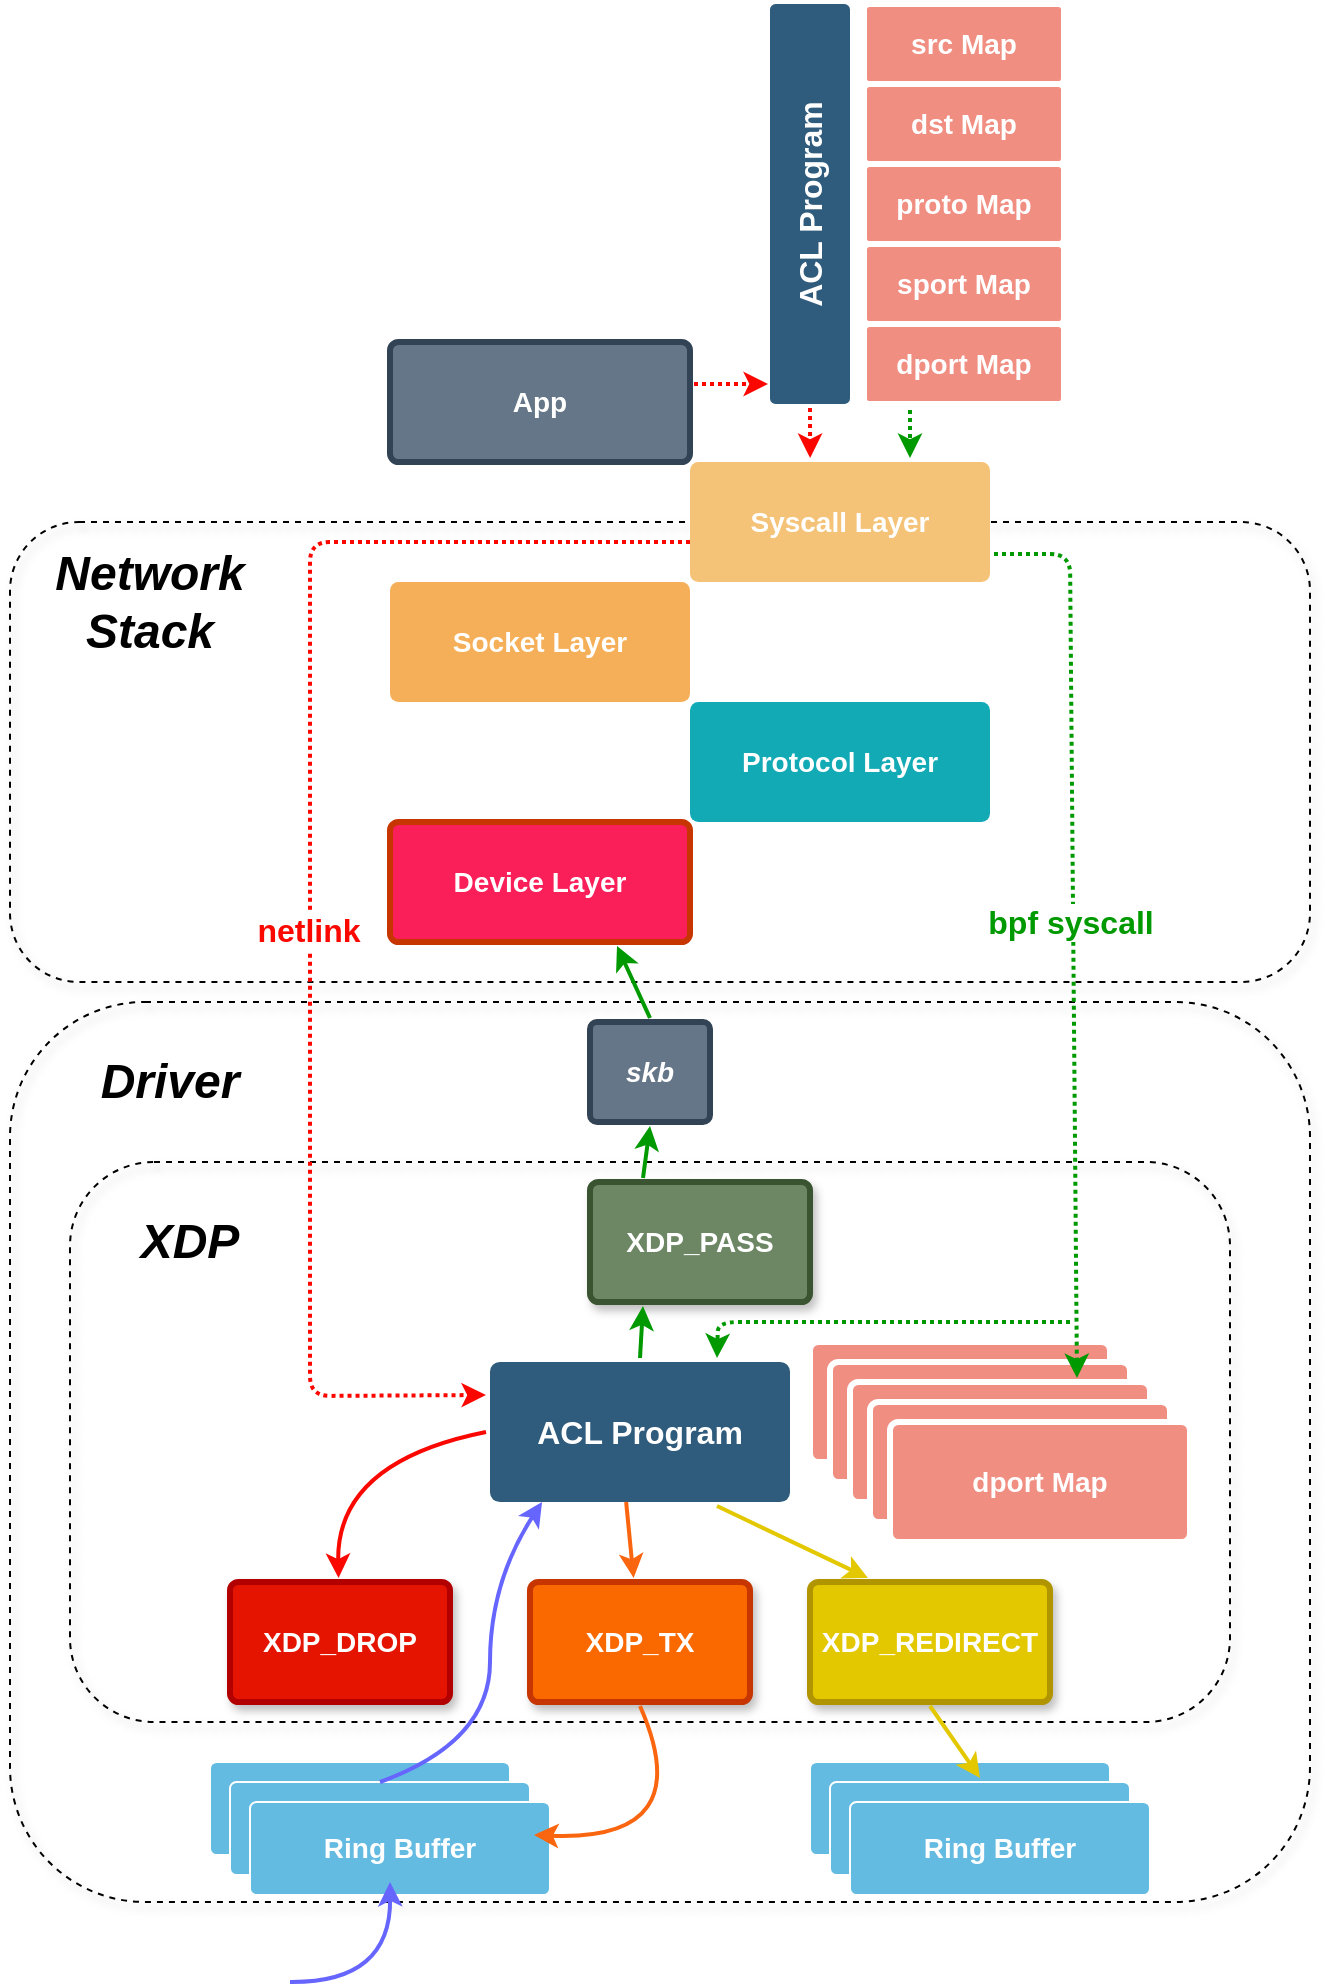 <mxfile version="13.1.2" type="github">
  <diagram id="6a731a19-8d31-9384-78a2-239565b7b9f0" name="Page-1">
    <mxGraphModel dx="946" dy="1418" grid="1" gridSize="10" guides="1" tooltips="1" connect="1" arrows="1" fold="1" page="1" pageScale="1" pageWidth="1169" pageHeight="827" background="#ffffff" math="0" shadow="0">
      <root>
        <mxCell id="0" />
        <mxCell id="1" parent="0" />
        <mxCell id="tBkIKE94KdiAy-Hy8w5i-1808" value="" style="rounded=1;whiteSpace=wrap;html=1;shadow=1;glass=0;comic=0;strokeColor=#000000;strokeWidth=1;fillColor=none;dashed=1;" parent="1" vertex="1">
          <mxGeometry x="340" y="570" width="580" height="280" as="geometry" />
        </mxCell>
        <mxCell id="tBkIKE94KdiAy-Hy8w5i-1810" value="" style="rounded=1;whiteSpace=wrap;html=1;shadow=1;glass=0;comic=0;strokeColor=#000000;strokeWidth=1;fillColor=none;dashed=1;" parent="1" vertex="1">
          <mxGeometry x="310" y="250" width="650" height="230" as="geometry" />
        </mxCell>
        <mxCell id="tBkIKE94KdiAy-Hy8w5i-1809" value="" style="rounded=1;whiteSpace=wrap;html=1;shadow=1;glass=0;comic=0;strokeColor=#000000;strokeWidth=1;fillColor=none;dashed=1;" parent="1" vertex="1">
          <mxGeometry x="310" y="490" width="650" height="450" as="geometry" />
        </mxCell>
        <mxCell id="1769" value="Socket Layer" style="rounded=1;whiteSpace=wrap;html=1;shadow=0;labelBackgroundColor=none;strokeColor=none;strokeWidth=3;fillColor=#f5af58;fontFamily=Helvetica;fontSize=14;fontColor=#FFFFFF;align=center;spacing=5;arcSize=7;perimeterSpacing=2;fontStyle=1" parent="1" vertex="1">
          <mxGeometry x="500" y="280" width="150" height="60" as="geometry" />
        </mxCell>
        <mxCell id="1771" value="Protocol Layer" style="rounded=1;whiteSpace=wrap;html=1;shadow=0;labelBackgroundColor=none;strokeColor=none;strokeWidth=3;fillColor=#12aab5;fontFamily=Helvetica;fontSize=14;fontColor=#FFFFFF;align=center;spacing=5;fontStyle=1;arcSize=7;perimeterSpacing=2;" parent="1" vertex="1">
          <mxGeometry x="650" y="340.0" width="150" height="60" as="geometry" />
        </mxCell>
        <mxCell id="tBkIKE94KdiAy-Hy8w5i-1783" value="&lt;i&gt;skb&lt;/i&gt;" style="rounded=1;whiteSpace=wrap;html=1;shadow=0;labelBackgroundColor=none;strokeColor=#314354;strokeWidth=3;fillColor=#647687;fontFamily=Helvetica;fontSize=14;fontColor=#ffffff;align=center;spacing=5;fontStyle=1;arcSize=7;perimeterSpacing=2;" parent="1" vertex="1">
          <mxGeometry x="600" y="500" width="60" height="50" as="geometry" />
        </mxCell>
        <mxCell id="1764" value="XDP_DROP" style="rounded=1;whiteSpace=wrap;html=1;shadow=1;labelBackgroundColor=none;strokeColor=#B20000;strokeWidth=3;fillColor=#e51400;fontFamily=Helvetica;fontSize=14;fontColor=#ffffff;align=center;spacing=5;fontStyle=1;arcSize=7;perimeterSpacing=2;comic=0;glass=0;" parent="1" vertex="1">
          <mxGeometry x="420" y="780" width="110" height="60" as="geometry" />
        </mxCell>
        <mxCell id="tBkIKE94KdiAy-Hy8w5i-1796" value="XDP_PASS" style="rounded=1;whiteSpace=wrap;html=1;shadow=1;labelBackgroundColor=none;strokeColor=#3A5431;strokeWidth=3;fillColor=#6d8764;fontFamily=Helvetica;fontSize=14;fontColor=#ffffff;align=center;spacing=5;fontStyle=1;arcSize=7;perimeterSpacing=2;comic=0;glass=0;" parent="1" vertex="1">
          <mxGeometry x="600" y="580" width="110" height="60" as="geometry" />
        </mxCell>
        <mxCell id="tBkIKE94KdiAy-Hy8w5i-1797" value="" style="group" parent="1" vertex="1" connectable="0">
          <mxGeometry x="550" y="670" width="150" height="70" as="geometry" />
        </mxCell>
        <mxCell id="1749" value="ACL Program" style="rounded=1;whiteSpace=wrap;html=1;shadow=0;labelBackgroundColor=none;strokeColor=none;strokeWidth=3;fillColor=#2F5B7C;fontFamily=Helvetica;fontSize=16;fontColor=#FFFFFF;align=center;fontStyle=1;spacing=5;arcSize=7;perimeterSpacing=2;" parent="tBkIKE94KdiAy-Hy8w5i-1797" vertex="1">
          <mxGeometry width="150" height="70" as="geometry" />
        </mxCell>
        <mxCell id="tBkIKE94KdiAy-Hy8w5i-1798" value="XDP_REDIRECT" style="rounded=1;whiteSpace=wrap;html=1;shadow=1;labelBackgroundColor=none;strokeColor=#B09500;strokeWidth=3;fillColor=#E3C800;fontFamily=Helvetica;fontSize=14;fontColor=#ffffff;align=center;spacing=5;fontStyle=1;arcSize=7;perimeterSpacing=2;comic=0;glass=0;" parent="1" vertex="1">
          <mxGeometry x="710" y="780" width="120" height="60" as="geometry" />
        </mxCell>
        <mxCell id="tBkIKE94KdiAy-Hy8w5i-1800" value="XDP_TX" style="rounded=1;whiteSpace=wrap;html=1;shadow=1;labelBackgroundColor=none;strokeColor=#C73500;strokeWidth=3;fillColor=#fa6800;fontFamily=Helvetica;fontSize=14;fontColor=#ffffff;align=center;spacing=5;fontStyle=1;arcSize=7;perimeterSpacing=2;comic=0;glass=0;" parent="1" vertex="1">
          <mxGeometry x="570" y="780" width="110" height="60" as="geometry" />
        </mxCell>
        <mxCell id="tBkIKE94KdiAy-Hy8w5i-1788" value="" style="group" parent="1" vertex="1" connectable="0">
          <mxGeometry x="710" y="870" width="170" height="66.5" as="geometry" />
        </mxCell>
        <mxCell id="tBkIKE94KdiAy-Hy8w5i-1789" value="Ring Buffer" style="rounded=1;whiteSpace=wrap;html=1;shadow=0;labelBackgroundColor=none;strokeColor=#FFFFFF;strokeWidth=1;fillColor=#64bbe2;fontFamily=Helvetica;fontSize=14;fontColor=#FFFFFF;align=center;spacing=5;arcSize=7;perimeterSpacing=2;" parent="tBkIKE94KdiAy-Hy8w5i-1788" vertex="1">
          <mxGeometry width="150" height="46.5" as="geometry" />
        </mxCell>
        <mxCell id="tBkIKE94KdiAy-Hy8w5i-1790" value="Ring Buffer" style="rounded=1;whiteSpace=wrap;html=1;shadow=0;labelBackgroundColor=none;strokeColor=#FFFFFF;strokeWidth=1;fillColor=#64bbe2;fontFamily=Helvetica;fontSize=14;fontColor=#FFFFFF;align=center;spacing=5;arcSize=7;perimeterSpacing=2;" parent="tBkIKE94KdiAy-Hy8w5i-1788" vertex="1">
          <mxGeometry x="10" y="10" width="150" height="46.5" as="geometry" />
        </mxCell>
        <mxCell id="tBkIKE94KdiAy-Hy8w5i-1791" value="&lt;b&gt;Ring Buffer&lt;/b&gt;" style="rounded=1;whiteSpace=wrap;html=1;shadow=0;labelBackgroundColor=none;strokeColor=#FFFFFF;strokeWidth=1;fillColor=#64bbe2;fontFamily=Helvetica;fontSize=14;fontColor=#FFFFFF;align=center;spacing=5;arcSize=7;perimeterSpacing=2;" parent="tBkIKE94KdiAy-Hy8w5i-1788" vertex="1">
          <mxGeometry x="20" y="20" width="150" height="46.5" as="geometry" />
        </mxCell>
        <mxCell id="tBkIKE94KdiAy-Hy8w5i-1801" value="" style="group" parent="1" vertex="1" connectable="0">
          <mxGeometry x="410" y="870" width="170" height="66.5" as="geometry" />
        </mxCell>
        <mxCell id="tBkIKE94KdiAy-Hy8w5i-1802" value="Ring Buffer" style="rounded=1;whiteSpace=wrap;html=1;shadow=0;labelBackgroundColor=none;strokeColor=#FFFFFF;strokeWidth=1;fillColor=#64bbe2;fontFamily=Helvetica;fontSize=14;fontColor=#FFFFFF;align=center;spacing=5;arcSize=7;perimeterSpacing=2;" parent="tBkIKE94KdiAy-Hy8w5i-1801" vertex="1">
          <mxGeometry width="150" height="46.5" as="geometry" />
        </mxCell>
        <mxCell id="tBkIKE94KdiAy-Hy8w5i-1803" value="Ring Buffer" style="rounded=1;whiteSpace=wrap;html=1;shadow=0;labelBackgroundColor=none;strokeColor=#FFFFFF;strokeWidth=1;fillColor=#64bbe2;fontFamily=Helvetica;fontSize=14;fontColor=#FFFFFF;align=center;spacing=5;arcSize=7;perimeterSpacing=2;" parent="tBkIKE94KdiAy-Hy8w5i-1801" vertex="1">
          <mxGeometry x="10" y="10" width="150" height="46.5" as="geometry" />
        </mxCell>
        <mxCell id="tBkIKE94KdiAy-Hy8w5i-1804" value="&lt;b&gt;Ring Buffer&lt;/b&gt;" style="rounded=1;whiteSpace=wrap;html=1;shadow=0;labelBackgroundColor=none;strokeColor=#FFFFFF;strokeWidth=1;fillColor=#64bbe2;fontFamily=Helvetica;fontSize=14;fontColor=#FFFFFF;align=center;spacing=5;arcSize=7;perimeterSpacing=2;" parent="tBkIKE94KdiAy-Hy8w5i-1801" vertex="1">
          <mxGeometry x="20" y="20" width="150" height="46.5" as="geometry" />
        </mxCell>
        <mxCell id="tBkIKE94KdiAy-Hy8w5i-1805" value="Device Layer" style="rounded=1;whiteSpace=wrap;html=1;shadow=0;labelBackgroundColor=none;strokeColor=#C73500;strokeWidth=3;fillColor=#FA1E59;fontFamily=Helvetica;fontSize=14;fontColor=#ffffff;align=center;spacing=5;fontStyle=1;arcSize=7;perimeterSpacing=2;" parent="1" vertex="1">
          <mxGeometry x="500" y="400.0" width="150" height="60" as="geometry" />
        </mxCell>
        <mxCell id="tBkIKE94KdiAy-Hy8w5i-1806" value="Syscall Layer" style="rounded=1;whiteSpace=wrap;html=1;shadow=0;labelBackgroundColor=none;strokeColor=none;strokeWidth=3;fillColor=#F5C378;fontFamily=Helvetica;fontSize=14;fontColor=#FFFFFF;align=center;spacing=5;arcSize=7;perimeterSpacing=2;fontStyle=1" parent="1" vertex="1">
          <mxGeometry x="650" y="220" width="150" height="60" as="geometry" />
        </mxCell>
        <mxCell id="tBkIKE94KdiAy-Hy8w5i-1811" value="App" style="rounded=1;whiteSpace=wrap;html=1;shadow=0;labelBackgroundColor=none;strokeColor=#314354;strokeWidth=3;fillColor=#647687;fontFamily=Helvetica;fontSize=14;fontColor=#ffffff;align=center;spacing=5;arcSize=7;perimeterSpacing=2;fontStyle=1" parent="1" vertex="1">
          <mxGeometry x="500" y="160" width="150" height="60" as="geometry" />
        </mxCell>
        <mxCell id="tBkIKE94KdiAy-Hy8w5i-1812" value="Driver" style="text;html=1;strokeColor=none;fillColor=none;align=center;verticalAlign=middle;whiteSpace=wrap;rounded=0;shadow=1;glass=0;dashed=1;comic=0;fontStyle=3;fontSize=24;" parent="1" vertex="1">
          <mxGeometry x="370" y="520" width="40" height="20" as="geometry" />
        </mxCell>
        <mxCell id="tBkIKE94KdiAy-Hy8w5i-1814" value="XDP" style="text;html=1;strokeColor=none;fillColor=none;align=center;verticalAlign=middle;whiteSpace=wrap;rounded=0;shadow=1;glass=0;dashed=1;comic=0;fontStyle=3;fontSize=24;" parent="1" vertex="1">
          <mxGeometry x="380" y="600" width="40" height="20" as="geometry" />
        </mxCell>
        <mxCell id="tBkIKE94KdiAy-Hy8w5i-1815" value="Network Stack" style="text;html=1;strokeColor=none;fillColor=none;align=center;verticalAlign=middle;whiteSpace=wrap;rounded=0;shadow=1;glass=0;dashed=1;comic=0;fontStyle=3;fontSize=24;" parent="1" vertex="1">
          <mxGeometry x="360" y="280" width="40" height="20" as="geometry" />
        </mxCell>
        <mxCell id="tBkIKE94KdiAy-Hy8w5i-1816" value="" style="curved=1;endArrow=classic;html=1;fontSize=24;edgeStyle=orthogonalEdgeStyle;fontStyle=1;strokeWidth=2;fillColor=#cce5ff;strokeColor=#6666FF;" parent="1" edge="1">
          <mxGeometry width="50" height="50" relative="1" as="geometry">
            <mxPoint x="450" y="980" as="sourcePoint" />
            <mxPoint x="500" y="930" as="targetPoint" />
          </mxGeometry>
        </mxCell>
        <mxCell id="tBkIKE94KdiAy-Hy8w5i-1818" value="" style="curved=1;endArrow=classic;html=1;strokeColor=#6666FF;strokeWidth=2;fontSize=24;entryX=0.182;entryY=0.973;entryDx=0;entryDy=0;entryPerimeter=0;" parent="1" target="1749" edge="1">
          <mxGeometry width="50" height="50" relative="1" as="geometry">
            <mxPoint x="495" y="880" as="sourcePoint" />
            <mxPoint x="590" y="740" as="targetPoint" />
            <Array as="points">
              <mxPoint x="550" y="860" />
              <mxPoint x="550" y="780" />
            </Array>
          </mxGeometry>
        </mxCell>
        <mxCell id="tBkIKE94KdiAy-Hy8w5i-1819" value="" style="curved=1;endArrow=classic;html=1;strokeColor=#FA0800;strokeWidth=2;fontSize=24;exitX=0;exitY=0.5;exitDx=0;exitDy=0;" parent="1" source="1749" target="1764" edge="1">
          <mxGeometry width="50" height="50" relative="1" as="geometry">
            <mxPoint x="450" y="730" as="sourcePoint" />
            <mxPoint x="531.028" y="590.002" as="targetPoint" />
            <Array as="points">
              <mxPoint x="473" y="720" />
            </Array>
          </mxGeometry>
        </mxCell>
        <mxCell id="tBkIKE94KdiAy-Hy8w5i-1822" value="" style="curved=1;endArrow=classic;html=1;strokeColor=#FA650F;strokeWidth=2;fontSize=24;exitX=0.455;exitY=0.973;exitDx=0;exitDy=0;exitPerimeter=0;" parent="1" source="1749" target="tBkIKE94KdiAy-Hy8w5i-1800" edge="1">
          <mxGeometry width="50" height="50" relative="1" as="geometry">
            <mxPoint x="610" y="770" as="sourcePoint" />
            <mxPoint x="660" y="720" as="targetPoint" />
            <Array as="points">
              <mxPoint x="620" y="760" />
            </Array>
          </mxGeometry>
        </mxCell>
        <mxCell id="tBkIKE94KdiAy-Hy8w5i-1826" value="" style="curved=1;endArrow=classic;html=1;strokeColor=#FA650F;strokeWidth=2;fontSize=24;exitX=0.5;exitY=1;exitDx=0;exitDy=0;" parent="1" source="tBkIKE94KdiAy-Hy8w5i-1800" target="tBkIKE94KdiAy-Hy8w5i-1803" edge="1">
          <mxGeometry width="50" height="50" relative="1" as="geometry">
            <mxPoint x="605" y="910" as="sourcePoint" />
            <mxPoint x="655" y="860" as="targetPoint" />
            <Array as="points">
              <mxPoint x="655" y="910" />
            </Array>
          </mxGeometry>
        </mxCell>
        <mxCell id="tBkIKE94KdiAy-Hy8w5i-1829" value="" style="endArrow=classic;html=1;strokeColor=#E3C800;strokeWidth=2;fontSize=24;entryX=0.25;entryY=0;entryDx=0;entryDy=0;exitX=0.75;exitY=1;exitDx=0;exitDy=0;" parent="1" source="1749" target="tBkIKE94KdiAy-Hy8w5i-1798" edge="1">
          <mxGeometry width="50" height="50" relative="1" as="geometry">
            <mxPoint x="610" y="770" as="sourcePoint" />
            <mxPoint x="660" y="720" as="targetPoint" />
          </mxGeometry>
        </mxCell>
        <mxCell id="tBkIKE94KdiAy-Hy8w5i-1831" value="" style="endArrow=classic;html=1;strokeColor=#E3C800;strokeWidth=2;fontSize=24;entryX=0.5;entryY=0;entryDx=0;entryDy=0;exitX=0.5;exitY=1;exitDx=0;exitDy=0;" parent="1" source="tBkIKE94KdiAy-Hy8w5i-1798" target="tBkIKE94KdiAy-Hy8w5i-1790" edge="1">
          <mxGeometry width="50" height="50" relative="1" as="geometry">
            <mxPoint x="610" y="770" as="sourcePoint" />
            <mxPoint x="660" y="720" as="targetPoint" />
          </mxGeometry>
        </mxCell>
        <mxCell id="tBkIKE94KdiAy-Hy8w5i-1833" value="" style="endArrow=classic;html=1;strokeColor=#009900;strokeWidth=2;fontSize=24;exitX=0.5;exitY=0;exitDx=0;exitDy=0;entryX=0.25;entryY=1;entryDx=0;entryDy=0;" parent="1" source="1749" target="tBkIKE94KdiAy-Hy8w5i-1796" edge="1">
          <mxGeometry width="50" height="50" relative="1" as="geometry">
            <mxPoint x="610" y="770" as="sourcePoint" />
            <mxPoint x="660" y="720" as="targetPoint" />
          </mxGeometry>
        </mxCell>
        <mxCell id="tBkIKE94KdiAy-Hy8w5i-1834" value="" style="endArrow=classic;html=1;strokeColor=#009900;strokeWidth=2;fontSize=24;exitX=0.25;exitY=0;exitDx=0;exitDy=0;entryX=0.5;entryY=1;entryDx=0;entryDy=0;" parent="1" source="tBkIKE94KdiAy-Hy8w5i-1796" target="tBkIKE94KdiAy-Hy8w5i-1783" edge="1">
          <mxGeometry width="50" height="50" relative="1" as="geometry">
            <mxPoint x="635" y="678" as="sourcePoint" />
            <mxPoint x="648.448" y="652" as="targetPoint" />
          </mxGeometry>
        </mxCell>
        <mxCell id="tBkIKE94KdiAy-Hy8w5i-1835" value="" style="endArrow=classic;html=1;strokeColor=#009900;strokeWidth=2;fontSize=24;exitX=0.5;exitY=0;exitDx=0;exitDy=0;entryX=0.75;entryY=1;entryDx=0;entryDy=0;" parent="1" source="tBkIKE94KdiAy-Hy8w5i-1783" target="tBkIKE94KdiAy-Hy8w5i-1805" edge="1">
          <mxGeometry width="50" height="50" relative="1" as="geometry">
            <mxPoint x="635" y="678" as="sourcePoint" />
            <mxPoint x="636.5" y="652" as="targetPoint" />
          </mxGeometry>
        </mxCell>
        <mxCell id="BvQd3Nw5YrxMWWUmECyp-1786" value="" style="group" vertex="1" connectable="0" parent="1">
          <mxGeometry x="710" y="660" width="170" height="80" as="geometry" />
        </mxCell>
        <mxCell id="tBkIKE94KdiAy-Hy8w5i-1786" value="" style="group" parent="BvQd3Nw5YrxMWWUmECyp-1786" vertex="1" connectable="0">
          <mxGeometry width="170" height="80" as="geometry" />
        </mxCell>
        <mxCell id="1755" value="eBPF Maps" style="rounded=1;whiteSpace=wrap;html=1;shadow=0;labelBackgroundColor=none;strokeColor=#FFFFFF;strokeWidth=3;fillColor=#f08e81;fontFamily=Helvetica;fontSize=14;fontColor=#FFFFFF;align=center;spacing=5;fontStyle=0;arcSize=7;perimeterSpacing=2;" parent="tBkIKE94KdiAy-Hy8w5i-1786" vertex="1">
          <mxGeometry width="150" height="60" as="geometry" />
        </mxCell>
        <mxCell id="tBkIKE94KdiAy-Hy8w5i-1784" value="eBPF Maps" style="rounded=1;whiteSpace=wrap;html=1;shadow=0;labelBackgroundColor=none;strokeColor=#FFFFFF;strokeWidth=3;fillColor=#f08e81;fontFamily=Helvetica;fontSize=14;fontColor=#FFFFFF;align=center;spacing=5;fontStyle=0;arcSize=7;perimeterSpacing=2;" parent="tBkIKE94KdiAy-Hy8w5i-1786" vertex="1">
          <mxGeometry x="10" y="10" width="150" height="60" as="geometry" />
        </mxCell>
        <mxCell id="tBkIKE94KdiAy-Hy8w5i-1785" value="&lt;b&gt;dport Map&lt;/b&gt;" style="rounded=1;whiteSpace=wrap;html=1;shadow=0;labelBackgroundColor=none;strokeColor=#FFFFFF;strokeWidth=3;fillColor=#f08e81;fontFamily=Helvetica;fontSize=14;fontColor=#FFFFFF;align=center;spacing=5;fontStyle=0;arcSize=7;perimeterSpacing=2;" parent="tBkIKE94KdiAy-Hy8w5i-1786" vertex="1">
          <mxGeometry x="20" y="20" width="150" height="60" as="geometry" />
        </mxCell>
        <mxCell id="BvQd3Nw5YrxMWWUmECyp-1784" value="&lt;b&gt;dport Map&lt;/b&gt;" style="rounded=1;whiteSpace=wrap;html=1;shadow=0;labelBackgroundColor=none;strokeColor=#FFFFFF;strokeWidth=3;fillColor=#f08e81;fontFamily=Helvetica;fontSize=14;fontColor=#FFFFFF;align=center;spacing=5;fontStyle=0;arcSize=7;perimeterSpacing=2;" vertex="1" parent="tBkIKE94KdiAy-Hy8w5i-1786">
          <mxGeometry x="30" y="30" width="150" height="60" as="geometry" />
        </mxCell>
        <mxCell id="BvQd3Nw5YrxMWWUmECyp-1785" value="&lt;b&gt;dport Map&lt;/b&gt;" style="rounded=1;whiteSpace=wrap;html=1;shadow=0;labelBackgroundColor=none;strokeColor=#FFFFFF;strokeWidth=3;fillColor=#f08e81;fontFamily=Helvetica;fontSize=14;fontColor=#FFFFFF;align=center;spacing=5;fontStyle=0;arcSize=7;perimeterSpacing=2;" vertex="1" parent="tBkIKE94KdiAy-Hy8w5i-1786">
          <mxGeometry x="40" y="40" width="150" height="60" as="geometry" />
        </mxCell>
        <mxCell id="BvQd3Nw5YrxMWWUmECyp-1787" value="" style="endArrow=classic;html=1;entryX=0.059;entryY=0.023;entryDx=0;entryDy=0;entryPerimeter=0;strokeWidth=2;dashed=1;dashPattern=1 1;strokeColor=#FA0800;" edge="1" parent="1" target="BvQd3Nw5YrxMWWUmECyp-1776">
          <mxGeometry width="50" height="50" relative="1" as="geometry">
            <mxPoint x="652" y="181" as="sourcePoint" />
            <mxPoint x="510" y="360" as="targetPoint" />
          </mxGeometry>
        </mxCell>
        <mxCell id="BvQd3Nw5YrxMWWUmECyp-1788" value="" style="endArrow=classic;html=1;entryX=0.403;entryY=0;entryDx=0;entryDy=0;exitX=0;exitY=0.5;exitDx=0;exitDy=0;entryPerimeter=0;strokeWidth=2;dashed=1;dashPattern=1 1;strokeColor=#FA0800;" edge="1" parent="1" source="BvQd3Nw5YrxMWWUmECyp-1776" target="tBkIKE94KdiAy-Hy8w5i-1806">
          <mxGeometry width="50" height="50" relative="1" as="geometry">
            <mxPoint x="662" y="200" as="sourcePoint" />
            <mxPoint x="719.012" y="199.964" as="targetPoint" />
          </mxGeometry>
        </mxCell>
        <mxCell id="BvQd3Nw5YrxMWWUmECyp-1789" value="" style="endArrow=classic;html=1;entryX=0;entryY=0.25;entryDx=0;entryDy=0;strokeWidth=2;dashed=1;dashPattern=1 1;strokeColor=#FA0800;" edge="1" parent="1" target="1749">
          <mxGeometry width="50" height="50" relative="1" as="geometry">
            <mxPoint x="650" y="260" as="sourcePoint" />
            <mxPoint x="699.012" y="199.964" as="targetPoint" />
            <Array as="points">
              <mxPoint x="460" y="260" />
              <mxPoint x="460" y="687" />
            </Array>
          </mxGeometry>
        </mxCell>
        <mxCell id="BvQd3Nw5YrxMWWUmECyp-1792" value="&lt;b&gt;&lt;font style=&quot;font-size: 16px&quot; color=&quot;#fa0800&quot;&gt;netlink&lt;/font&gt;&lt;/b&gt;" style="edgeLabel;html=1;align=center;verticalAlign=middle;resizable=0;points=[];" vertex="1" connectable="0" parent="BvQd3Nw5YrxMWWUmECyp-1789">
          <mxGeometry x="0.089" y="-1" relative="1" as="geometry">
            <mxPoint as="offset" />
          </mxGeometry>
        </mxCell>
        <mxCell id="BvQd3Nw5YrxMWWUmECyp-1790" value="" style="endArrow=classic;html=1;strokeColor=#009900;strokeWidth=2;dashed=1;dashPattern=1 1;" edge="1" parent="1">
          <mxGeometry width="50" height="50" relative="1" as="geometry">
            <mxPoint x="760" y="190" as="sourcePoint" />
            <mxPoint x="760" y="218" as="targetPoint" />
          </mxGeometry>
        </mxCell>
        <mxCell id="BvQd3Nw5YrxMWWUmECyp-1778" value="" style="group" vertex="1" connectable="0" parent="1">
          <mxGeometry x="740" width="100" height="80" as="geometry" />
        </mxCell>
        <mxCell id="BvQd3Nw5YrxMWWUmECyp-1772" value="&lt;b&gt;src Map&lt;/b&gt;" style="rounded=1;whiteSpace=wrap;html=1;shadow=0;labelBackgroundColor=none;strokeColor=#FFFFFF;strokeWidth=3;fillColor=#f08e81;fontFamily=Helvetica;fontSize=14;fontColor=#FFFFFF;align=center;spacing=5;fontStyle=0;arcSize=7;perimeterSpacing=2;" vertex="1" parent="BvQd3Nw5YrxMWWUmECyp-1778">
          <mxGeometry x="-3" y="-9" width="100" height="40" as="geometry" />
        </mxCell>
        <mxCell id="BvQd3Nw5YrxMWWUmECyp-1777" value="&lt;b&gt;dst Map&lt;/b&gt;" style="rounded=1;whiteSpace=wrap;html=1;shadow=0;labelBackgroundColor=none;strokeColor=#FFFFFF;strokeWidth=3;fillColor=#f08e81;fontFamily=Helvetica;fontSize=14;fontColor=#FFFFFF;align=center;spacing=5;fontStyle=0;arcSize=7;perimeterSpacing=2;" vertex="1" parent="BvQd3Nw5YrxMWWUmECyp-1778">
          <mxGeometry x="-3" y="31" width="100" height="40" as="geometry" />
        </mxCell>
        <mxCell id="BvQd3Nw5YrxMWWUmECyp-1780" value="&lt;b&gt;sport Map&lt;/b&gt;" style="rounded=1;whiteSpace=wrap;html=1;shadow=0;labelBackgroundColor=none;strokeColor=#FFFFFF;strokeWidth=3;fillColor=#f08e81;fontFamily=Helvetica;fontSize=14;fontColor=#FFFFFF;align=center;spacing=5;fontStyle=0;arcSize=7;perimeterSpacing=2;" vertex="1" parent="1">
          <mxGeometry x="737" y="111" width="100" height="40" as="geometry" />
        </mxCell>
        <mxCell id="BvQd3Nw5YrxMWWUmECyp-1781" value="&lt;b&gt;dport Map&lt;/b&gt;" style="rounded=1;whiteSpace=wrap;html=1;shadow=0;labelBackgroundColor=none;strokeColor=#FFFFFF;strokeWidth=3;fillColor=#f08e81;fontFamily=Helvetica;fontSize=14;fontColor=#FFFFFF;align=center;spacing=5;fontStyle=0;arcSize=7;perimeterSpacing=2;" vertex="1" parent="1">
          <mxGeometry x="737" y="151" width="100" height="40" as="geometry" />
        </mxCell>
        <mxCell id="BvQd3Nw5YrxMWWUmECyp-1782" value="&lt;b&gt;proto Map&lt;/b&gt;" style="rounded=1;whiteSpace=wrap;html=1;shadow=0;labelBackgroundColor=none;strokeColor=#FFFFFF;strokeWidth=3;fillColor=#f08e81;fontFamily=Helvetica;fontSize=14;fontColor=#FFFFFF;align=center;spacing=5;fontStyle=0;arcSize=7;perimeterSpacing=2;" vertex="1" parent="1">
          <mxGeometry x="737" y="71" width="100" height="40" as="geometry" />
        </mxCell>
        <mxCell id="BvQd3Nw5YrxMWWUmECyp-1776" value="ACL Program" style="rounded=1;whiteSpace=wrap;html=1;shadow=0;labelBackgroundColor=none;strokeColor=none;strokeWidth=3;fillColor=#2F5B7C;fontFamily=Helvetica;fontSize=16;fontColor=#FFFFFF;align=center;fontStyle=1;spacing=5;arcSize=7;perimeterSpacing=2;rotation=-90;" vertex="1" parent="1">
          <mxGeometry x="610" y="71" width="200" height="40" as="geometry" />
        </mxCell>
        <mxCell id="BvQd3Nw5YrxMWWUmECyp-1791" value="" style="endArrow=classic;html=1;entryX=0.75;entryY=0;entryDx=0;entryDy=0;exitX=1;exitY=0.75;exitDx=0;exitDy=0;strokeColor=#009900;strokeWidth=2;dashed=1;dashPattern=1 1;" edge="1" parent="1" source="tBkIKE94KdiAy-Hy8w5i-1806" target="tBkIKE94KdiAy-Hy8w5i-1785">
          <mxGeometry width="50" height="50" relative="1" as="geometry">
            <mxPoint x="662" y="200" as="sourcePoint" />
            <mxPoint x="699.012" y="199.964" as="targetPoint" />
            <Array as="points">
              <mxPoint x="840" y="266" />
            </Array>
          </mxGeometry>
        </mxCell>
        <mxCell id="BvQd3Nw5YrxMWWUmECyp-1794" value="&lt;b&gt;&lt;font style=&quot;font-size: 16px&quot; color=&quot;#009900&quot;&gt;bpf syscall&lt;/font&gt;&lt;/b&gt;" style="edgeLabel;html=1;align=center;verticalAlign=middle;resizable=0;points=[];" vertex="1" connectable="0" parent="BvQd3Nw5YrxMWWUmECyp-1791">
          <mxGeometry x="-0.084" y="1" relative="1" as="geometry">
            <mxPoint x="-2.43" y="16.01" as="offset" />
          </mxGeometry>
        </mxCell>
        <mxCell id="BvQd3Nw5YrxMWWUmECyp-1793" value="" style="endArrow=classic;html=1;dashed=1;dashPattern=1 1;strokeColor=#009900;strokeWidth=2;entryX=0.75;entryY=0;entryDx=0;entryDy=0;" edge="1" parent="1" target="1749">
          <mxGeometry width="50" height="50" relative="1" as="geometry">
            <mxPoint x="840" y="650" as="sourcePoint" />
            <mxPoint x="510" y="580" as="targetPoint" />
            <Array as="points">
              <mxPoint x="664" y="650" />
            </Array>
          </mxGeometry>
        </mxCell>
      </root>
    </mxGraphModel>
  </diagram>
</mxfile>

